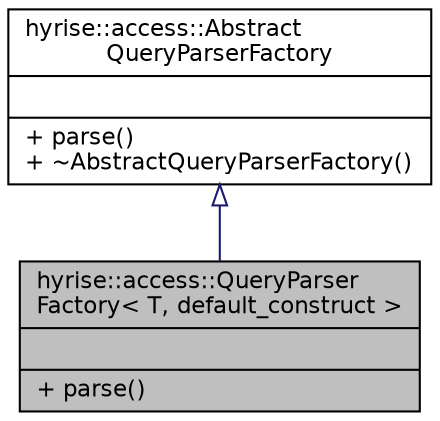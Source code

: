digraph "hyrise::access::QueryParserFactory&lt; T, default_construct &gt;"
{
  edge [fontname="Helvetica",fontsize="11",labelfontname="Helvetica",labelfontsize="11"];
  node [fontname="Helvetica",fontsize="11",shape=record];
  Node1 [label="{hyrise::access::QueryParser\lFactory\< T, default_construct \>\n||+ parse()\l}",height=0.2,width=0.4,color="black", fillcolor="grey75", style="filled" fontcolor="black"];
  Node2 -> Node1 [dir="back",color="midnightblue",fontsize="11",style="solid",arrowtail="onormal",fontname="Helvetica"];
  Node2 [label="{hyrise::access::Abstract\lQueryParserFactory\n||+ parse()\l+ ~AbstractQueryParserFactory()\l}",height=0.2,width=0.4,color="black", fillcolor="white", style="filled",URL="$structhyrise_1_1access_1_1_abstract_query_parser_factory.html"];
}
